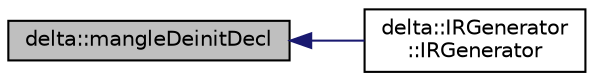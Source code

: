 digraph "delta::mangleDeinitDecl"
{
  edge [fontname="Helvetica",fontsize="10",labelfontname="Helvetica",labelfontsize="10"];
  node [fontname="Helvetica",fontsize="10",shape=record];
  rankdir="LR";
  Node64 [label="delta::mangleDeinitDecl",height=0.2,width=0.4,color="black", fillcolor="grey75", style="filled", fontcolor="black"];
  Node64 -> Node65 [dir="back",color="midnightblue",fontsize="10",style="solid",fontname="Helvetica"];
  Node65 [label="delta::IRGenerator\l::IRGenerator",height=0.2,width=0.4,color="black", fillcolor="white", style="filled",URL="$classdelta_1_1_i_r_generator.html#a75b86476f676c86049744a953cef6c55"];
}
